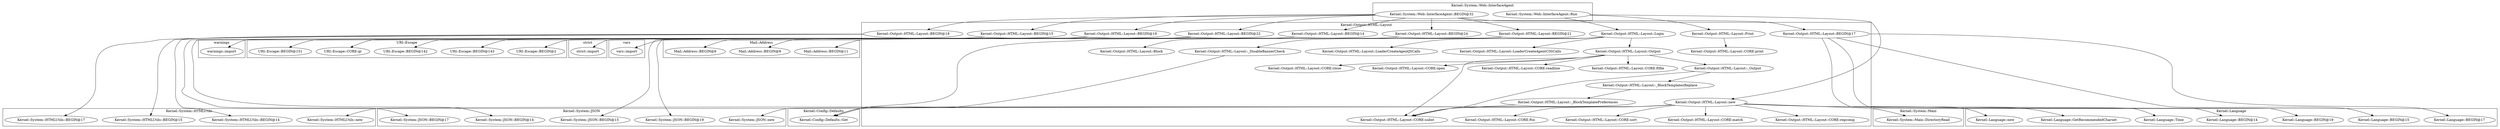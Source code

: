 digraph {
graph [overlap=false]
subgraph cluster_Kernel_System_HTMLUtils {
	label="Kernel::System::HTMLUtils";
	"Kernel::System::HTMLUtils::BEGIN@14";
	"Kernel::System::HTMLUtils::new";
	"Kernel::System::HTMLUtils::BEGIN@17";
	"Kernel::System::HTMLUtils::BEGIN@15";
}
subgraph cluster_Kernel_System_JSON {
	label="Kernel::System::JSON";
	"Kernel::System::JSON::BEGIN@19";
	"Kernel::System::JSON::BEGIN@17";
	"Kernel::System::JSON::BEGIN@14";
	"Kernel::System::JSON::new";
	"Kernel::System::JSON::BEGIN@15";
}
subgraph cluster_Mail_Address {
	label="Mail::Address";
	"Mail::Address::BEGIN@11";
	"Mail::Address::BEGIN@9";
	"Mail::Address::BEGIN@6";
}
subgraph cluster_warnings {
	label="warnings";
	"warnings::import";
}
subgraph cluster_vars {
	label="vars";
	"vars::import";
}
subgraph cluster_strict {
	label="strict";
	"strict::import";
}
subgraph cluster_URI_Escape {
	label="URI::Escape";
	"URI::Escape::BEGIN@2";
	"URI::Escape::BEGIN@143";
	"URI::Escape::BEGIN@142";
	"URI::Escape::CORE:qr";
	"URI::Escape::BEGIN@151";
}
subgraph cluster_Kernel_Config_Defaults {
	label="Kernel::Config::Defaults";
	"Kernel::Config::Defaults::Get";
}
subgraph cluster_Kernel_Output_HTML_Layout {
	label="Kernel::Output::HTML::Layout";
	"Kernel::Output::HTML::Layout::CORE:ftfile";
	"Kernel::Output::HTML::Layout::CORE:match";
	"Kernel::Output::HTML::Layout::LoaderCreateAgentCSSCalls";
	"Kernel::Output::HTML::Layout::_BlockTemplatePreferences";
	"Kernel::Output::HTML::Layout::BEGIN@19";
	"Kernel::Output::HTML::Layout::CORE:regcomp";
	"Kernel::Output::HTML::Layout::_DisableBannerCheck";
	"Kernel::Output::HTML::Layout::Login";
	"Kernel::Output::HTML::Layout::new";
	"Kernel::Output::HTML::Layout::BEGIN@15";
	"Kernel::Output::HTML::Layout::BEGIN@22";
	"Kernel::Output::HTML::Layout::CORE:subst";
	"Kernel::Output::HTML::Layout::CORE:close";
	"Kernel::Output::HTML::Layout::BEGIN@14";
	"Kernel::Output::HTML::Layout::_BlockTemplatesReplace";
	"Kernel::Output::HTML::Layout::CORE:open";
	"Kernel::Output::HTML::Layout::BEGIN@24";
	"Kernel::Output::HTML::Layout::BEGIN@17";
	"Kernel::Output::HTML::Layout::Print";
	"Kernel::Output::HTML::Layout::BEGIN@18";
	"Kernel::Output::HTML::Layout::CORE:ftis";
	"Kernel::Output::HTML::Layout::_Output";
	"Kernel::Output::HTML::Layout::Block";
	"Kernel::Output::HTML::Layout::BEGIN@21";
	"Kernel::Output::HTML::Layout::Output";
	"Kernel::Output::HTML::Layout::CORE:readline";
	"Kernel::Output::HTML::Layout::LoaderCreateAgentJSCalls";
	"Kernel::Output::HTML::Layout::CORE:print";
	"Kernel::Output::HTML::Layout::CORE:sort";
}
subgraph cluster_Kernel_System_Web_InterfaceAgent {
	label="Kernel::System::Web::InterfaceAgent";
	"Kernel::System::Web::InterfaceAgent::Run";
	"Kernel::System::Web::InterfaceAgent::BEGIN@32";
}
subgraph cluster_Kernel_Language {
	label="Kernel::Language";
	"Kernel::Language::GetRecommendedCharset";
	"Kernel::Language::new";
	"Kernel::Language::BEGIN@14";
	"Kernel::Language::BEGIN@19";
	"Kernel::Language::BEGIN@15";
	"Kernel::Language::Time";
	"Kernel::Language::BEGIN@17";
}
subgraph cluster_Kernel_System_Main {
	label="Kernel::System::Main";
	"Kernel::System::Main::DirectoryRead";
}
"Kernel::System::Web::InterfaceAgent::BEGIN@32" -> "Kernel::Output::HTML::Layout::BEGIN@19";
"Kernel::Output::HTML::Layout::BEGIN@21" -> "Mail::Address::BEGIN@9";
"Kernel::Output::HTML::Layout::new" -> "Kernel::Language::Time";
"Kernel::System::Web::InterfaceAgent::BEGIN@32" -> "Kernel::Output::HTML::Layout::BEGIN@15";
"Kernel::Output::HTML::Layout::BEGIN@22" -> "URI::Escape::CORE:qr";
"Kernel::Output::HTML::Layout::new" -> "Kernel::Output::HTML::Layout::CORE:subst";
"Kernel::Output::HTML::Layout::Output" -> "Kernel::Output::HTML::Layout::CORE:subst";
"Kernel::Output::HTML::Layout::_BlockTemplatePreferences" -> "Kernel::Output::HTML::Layout::CORE:subst";
"Kernel::Output::HTML::Layout::_Output" -> "Kernel::Output::HTML::Layout::CORE:subst";
"Kernel::System::Web::InterfaceAgent::BEGIN@32" -> "Kernel::Output::HTML::Layout::BEGIN@14";
"Kernel::Output::HTML::Layout::_Output" -> "Kernel::Output::HTML::Layout::_BlockTemplatesReplace";
"Kernel::System::Web::InterfaceAgent::Run" -> "Kernel::Output::HTML::Layout::Print";
"Kernel::Output::HTML::Layout::_DisableBannerCheck" -> "Kernel::Config::Defaults::Get";
"Kernel::Output::HTML::Layout::Login" -> "Kernel::Config::Defaults::Get";
"Kernel::Output::HTML::Layout::new" -> "Kernel::Config::Defaults::Get";
"Kernel::Output::HTML::Layout::BEGIN@22" -> "URI::Escape::BEGIN@143";
"Kernel::Output::HTML::Layout::Login" -> "Kernel::Output::HTML::Layout::LoaderCreateAgentJSCalls";
"Kernel::Output::HTML::Layout::BEGIN@22" -> "URI::Escape::BEGIN@142";
"Kernel::Output::HTML::Layout::new" -> "Kernel::Output::HTML::Layout::CORE:sort";
"Kernel::Output::HTML::Layout::BEGIN@19" -> "Kernel::System::JSON::BEGIN@14";
"Kernel::Output::HTML::Layout::BEGIN@18" -> "Kernel::System::HTMLUtils::BEGIN@17";
"Kernel::Output::HTML::Layout::_BlockTemplatesReplace" -> "Kernel::Output::HTML::Layout::_BlockTemplatePreferences";
"Kernel::Output::HTML::Layout::BEGIN@17" -> "Kernel::Language::BEGIN@15";
"Kernel::Output::HTML::Layout::BEGIN@19" -> "Kernel::System::JSON::BEGIN@17";
"Kernel::System::Web::InterfaceAgent::BEGIN@32" -> "Kernel::Output::HTML::Layout::BEGIN@22";
"Kernel::Output::HTML::Layout::BEGIN@18" -> "Kernel::System::HTMLUtils::BEGIN@15";
"Kernel::Output::HTML::Layout::BEGIN@22" -> "URI::Escape::BEGIN@151";
"Kernel::Output::HTML::Layout::BEGIN@17" -> "Kernel::Language::BEGIN@17";
"Kernel::Output::HTML::Layout::new" -> "Kernel::Language::new";
"Kernel::System::Web::InterfaceAgent::BEGIN@32" -> "Kernel::Output::HTML::Layout::BEGIN@18";
"Kernel::Output::HTML::Layout::BEGIN@15" -> "warnings::import";
"Kernel::Output::HTML::Layout::new" -> "Kernel::Language::GetRecommendedCharset";
"Kernel::Output::HTML::Layout::Output" -> "Kernel::Output::HTML::Layout::CORE:readline";
"Kernel::Output::HTML::Layout::BEGIN@17" -> "Kernel::Language::BEGIN@19";
"Kernel::Output::HTML::Layout::new" -> "Kernel::System::Main::DirectoryRead";
"Kernel::Output::HTML::Layout::BEGIN@21" -> "Mail::Address::BEGIN@11";
"Kernel::Output::HTML::Layout::new" -> "Kernel::System::HTMLUtils::new";
"Kernel::Output::HTML::Layout::Login" -> "Kernel::Output::HTML::Layout::LoaderCreateAgentCSSCalls";
"Kernel::Output::HTML::Layout::new" -> "Kernel::Output::HTML::Layout::CORE:regcomp";
"Kernel::Output::HTML::Layout::Login" -> "Kernel::Output::HTML::Layout::_DisableBannerCheck";
"Kernel::System::Web::InterfaceAgent::Run" -> "Kernel::Output::HTML::Layout::Login";
"Kernel::System::Web::InterfaceAgent::Run" -> "Kernel::Output::HTML::Layout::new";
"Kernel::Output::HTML::Layout::BEGIN@21" -> "Mail::Address::BEGIN@6";
"Kernel::Output::HTML::Layout::Output" -> "Kernel::Output::HTML::Layout::CORE:open";
"Kernel::System::Web::InterfaceAgent::BEGIN@32" -> "Kernel::Output::HTML::Layout::BEGIN@17";
"Kernel::System::Web::InterfaceAgent::BEGIN@32" -> "Kernel::Output::HTML::Layout::BEGIN@24";
"Kernel::Output::HTML::Layout::BEGIN@24" -> "vars::import";
"Kernel::Output::HTML::Layout::new" -> "Kernel::Output::HTML::Layout::CORE:ftis";
"Kernel::Output::HTML::Layout::Output" -> "Kernel::Output::HTML::Layout::_Output";
"Kernel::System::Web::InterfaceAgent::BEGIN@32" -> "Kernel::Output::HTML::Layout::BEGIN@21";
"Kernel::Output::HTML::Layout::Login" -> "Kernel::Output::HTML::Layout::Output";
"Kernel::Output::HTML::Layout::BEGIN@22" -> "URI::Escape::BEGIN@2";
"Kernel::Output::HTML::Layout::Output" -> "Kernel::Output::HTML::Layout::CORE:ftfile";
"Kernel::Output::HTML::Layout::BEGIN@19" -> "Kernel::System::JSON::BEGIN@19";
"Kernel::Output::HTML::Layout::new" -> "Kernel::Output::HTML::Layout::CORE:match";
"Kernel::Output::HTML::Layout::BEGIN@18" -> "Kernel::System::HTMLUtils::BEGIN@14";
"Kernel::Output::HTML::Layout::Output" -> "Kernel::Output::HTML::Layout::CORE:close";
"Kernel::Output::HTML::Layout::BEGIN@19" -> "Kernel::System::JSON::BEGIN@15";
"Kernel::Output::HTML::Layout::new" -> "Kernel::System::JSON::new";
"Kernel::Output::HTML::Layout::Login" -> "Kernel::Output::HTML::Layout::Block";
"Kernel::Output::HTML::Layout::BEGIN@17" -> "Kernel::Language::BEGIN@14";
"Kernel::Output::HTML::Layout::BEGIN@14" -> "strict::import";
"Kernel::Output::HTML::Layout::Print" -> "Kernel::Output::HTML::Layout::CORE:print";
}
